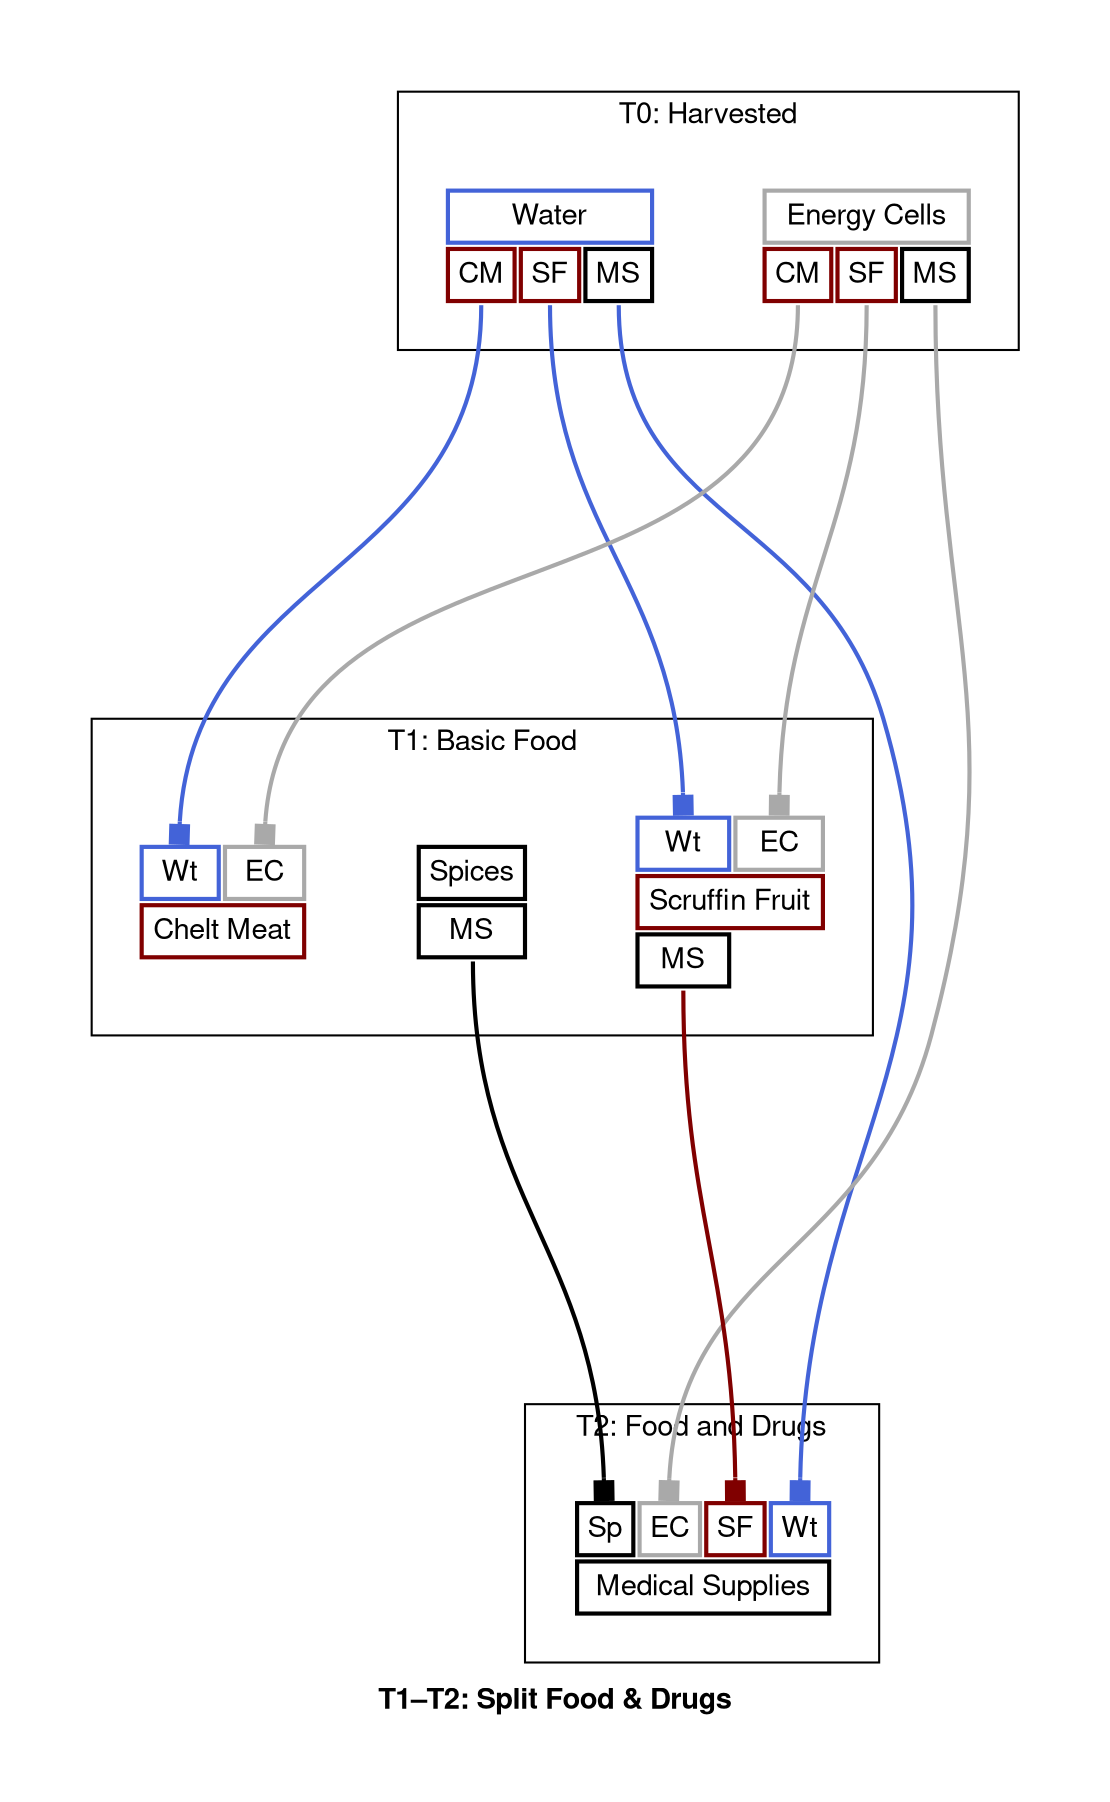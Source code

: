 digraph "X4 Economy" {
	edge [arrowType=normal]
	compound=true fontname="Helvetica,Arial,sans-serif"
	label=<<b>T1–T2: Split Food &amp; Drugs</b>>
	graph [nodesep=0.3 pad=0.5 ranksep=3]
	node [color=slategray1 fontname="Helvetica,Arial,sans-serif" margin=0.2 penwidth=2.0 shape=plaintext]
	edge [arrowhead=normal arrowsize=1.0 fontname="Helvetica,Arial,sans-serif" headport=n penwidth=2.0 tailport=s]
	subgraph 0 {
		cluster=true label="T0: Harvested"
		water [label=<<table border="0" cellborder="2" cellpadding="4" cellspacing="1" fixedsize="false" id="water" port="output">
  
  <tr>
    <td align="text" bgcolor="white" color="#4363d8" colspan="3">Water</td>
  </tr>
  
    <tr>
      
        <td align="text" bgcolor="white" color="#800000" port="chelt_meat">CM</td>
      
        <td align="text" bgcolor="white" color="#800000" port="scruffin_fruits">SF</td>
      
        <td align="text" bgcolor="white" color="#000000" port="medical_supplies">MS</td>
      
    </tr>
  
</table>>]
		energy_cells [label=<<table border="0" cellborder="2" cellpadding="4" cellspacing="1" fixedsize="false" id="energy_cells" port="output">
  
  <tr>
    <td align="text" bgcolor="white" color="#a9a9a9" colspan="3">Energy Cells</td>
  </tr>
  
    <tr>
      
        <td align="text" bgcolor="white" color="#800000" port="chelt_meat">CM</td>
      
        <td align="text" bgcolor="white" color="#800000" port="scruffin_fruits">SF</td>
      
        <td align="text" bgcolor="white" color="#000000" port="medical_supplies">MS</td>
      
    </tr>
  
</table>>]
	}
	subgraph 1 {
		cluster=true label="T1: Basic Food"
		spices [label=<<table border="0" cellborder="2" cellpadding="4" cellspacing="1" fixedsize="false" id="spices" port="output">
  
  <tr>
    <td align="text" bgcolor="white" color="#000000" colspan="1">Spices</td>
  </tr>
  
    <tr>
      
        <td align="text" bgcolor="white" color="#000000" port="medical_supplies">MS</td>
      
    </tr>
  
</table>>]
		chelt_meat [label=<<table border="0" cellborder="2" cellpadding="4" cellspacing="1" fixedsize="false" id="chelt_meat" port="output">
  
    <tr>
      
        <td align="text" bgcolor="white" color="#4363d8" port="water">Wt</td>
      
        <td align="text" bgcolor="white" color="#a9a9a9" port="energy_cells">EC</td>
      
    </tr>
  
  <tr>
    <td align="text" bgcolor="white" color="#800000" colspan="2">Chelt Meat</td>
  </tr>
  
</table>>]
		scruffin_fruits [label=<<table border="0" cellborder="2" cellpadding="4" cellspacing="1" fixedsize="false" id="scruffin_fruits" port="output">
  
    <tr>
      
        <td align="text" bgcolor="white" color="#4363d8" port="water">Wt</td>
      
        <td align="text" bgcolor="white" color="#a9a9a9" port="energy_cells">EC</td>
      
    </tr>
  
  <tr>
    <td align="text" bgcolor="white" color="#800000" colspan="2">Scruffin Fruit</td>
  </tr>
  
    <tr>
      
        <td align="text" bgcolor="white" color="#000000" port="medical_supplies">MS</td>
      
    </tr>
  
</table>>]
	}
	subgraph 2 {
		cluster=true label="T2: Food and Drugs"
		medical_supplies [label=<<table border="0" cellborder="2" cellpadding="4" cellspacing="1" fixedsize="false" id="medical_supplies" port="output">
  
    <tr>
      
        <td align="text" bgcolor="white" color="#000000" port="spices">Sp</td>
      
        <td align="text" bgcolor="white" color="#a9a9a9" port="energy_cells">EC</td>
      
        <td align="text" bgcolor="white" color="#800000" port="scruffin_fruits">SF</td>
      
        <td align="text" bgcolor="white" color="#4363d8" port="water">Wt</td>
      
    </tr>
  
  <tr>
    <td align="text" bgcolor="white" color="#000000" colspan="4">Medical Supplies</td>
  </tr>
  
</table>>]
	}
	energy_cells:chelt_meat:s -> chelt_meat:energy_cells:n [arrowhead=box color="#a9a9a9" weight=1.0]
	water:chelt_meat:s -> chelt_meat:water:n [arrowhead=box color="#4363d8" weight=1.0]
	energy_cells:scruffin_fruits:s -> scruffin_fruits:energy_cells:n [arrowhead=box color="#a9a9a9" weight=1.0]
	water:scruffin_fruits:s -> scruffin_fruits:water:n [arrowhead=box color="#4363d8" weight=1.0]
	energy_cells:medical_supplies:s -> medical_supplies:energy_cells:n [arrowhead=box color="#a9a9a9" weight=1.0]
	scruffin_fruits:medical_supplies:s -> medical_supplies:scruffin_fruits:n [arrowhead=box color="#800000" weight=1.0]
	spices:medical_supplies:s -> medical_supplies:spices:n [arrowhead=box color="#000000" weight=1.0]
	water:medical_supplies:s -> medical_supplies:water:n [arrowhead=box color="#4363d8" weight=1.0]
}
